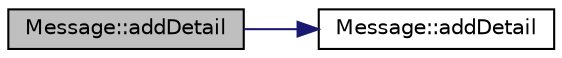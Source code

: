 digraph "Message::addDetail"
{
  edge [fontname="Helvetica",fontsize="10",labelfontname="Helvetica",labelfontsize="10"];
  node [fontname="Helvetica",fontsize="10",shape=record];
  rankdir="LR";
  Node1 [label="Message::addDetail",height=0.2,width=0.4,color="black", fillcolor="grey75", style="filled", fontcolor="black"];
  Node1 -> Node2 [color="midnightblue",fontsize="10",style="solid",fontname="Helvetica"];
  Node2 [label="Message::addDetail",height=0.2,width=0.4,color="black", fillcolor="white", style="filled",URL="$class_message.html#a7cc56c24bc9d7516247cd865c472ab2f",tooltip="Adds a single detail string. "];
}
